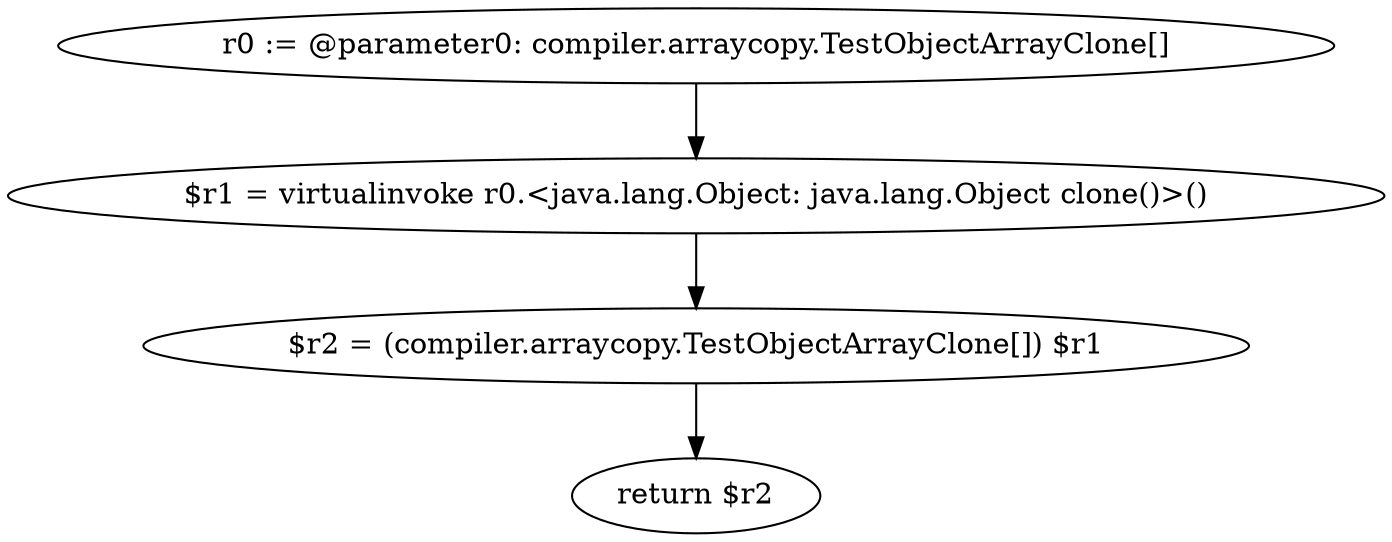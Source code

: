digraph "unitGraph" {
    "r0 := @parameter0: compiler.arraycopy.TestObjectArrayClone[]"
    "$r1 = virtualinvoke r0.<java.lang.Object: java.lang.Object clone()>()"
    "$r2 = (compiler.arraycopy.TestObjectArrayClone[]) $r1"
    "return $r2"
    "r0 := @parameter0: compiler.arraycopy.TestObjectArrayClone[]"->"$r1 = virtualinvoke r0.<java.lang.Object: java.lang.Object clone()>()";
    "$r1 = virtualinvoke r0.<java.lang.Object: java.lang.Object clone()>()"->"$r2 = (compiler.arraycopy.TestObjectArrayClone[]) $r1";
    "$r2 = (compiler.arraycopy.TestObjectArrayClone[]) $r1"->"return $r2";
}
